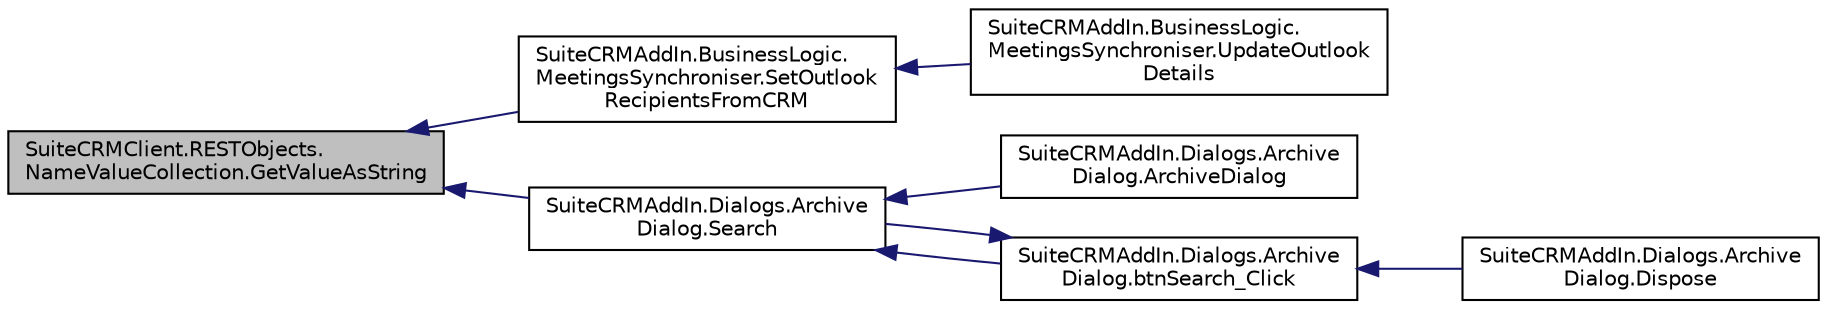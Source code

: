 digraph "SuiteCRMClient.RESTObjects.NameValueCollection.GetValueAsString"
{
  edge [fontname="Helvetica",fontsize="10",labelfontname="Helvetica",labelfontsize="10"];
  node [fontname="Helvetica",fontsize="10",shape=record];
  rankdir="LR";
  Node22 [label="SuiteCRMClient.RESTObjects.\lNameValueCollection.GetValueAsString",height=0.2,width=0.4,color="black", fillcolor="grey75", style="filled", fontcolor="black"];
  Node22 -> Node23 [dir="back",color="midnightblue",fontsize="10",style="solid",fontname="Helvetica"];
  Node23 [label="SuiteCRMAddIn.BusinessLogic.\lMeetingsSynchroniser.SetOutlook\lRecipientsFromCRM",height=0.2,width=0.4,color="black", fillcolor="white", style="filled",URL="$class_suite_c_r_m_add_in_1_1_business_logic_1_1_meetings_synchroniser.html#a2d11d345708fd85c9eabc30f862b8238",tooltip="Set up the recipients of the appointment represented by this olItem from this crmItem. "];
  Node23 -> Node24 [dir="back",color="midnightblue",fontsize="10",style="solid",fontname="Helvetica"];
  Node24 [label="SuiteCRMAddIn.BusinessLogic.\lMeetingsSynchroniser.UpdateOutlook\lDetails",height=0.2,width=0.4,color="black", fillcolor="white", style="filled",URL="$class_suite_c_r_m_add_in_1_1_business_logic_1_1_meetings_synchroniser.html#a8f0c99c95424ef0b2514bd3dfccda977"];
  Node22 -> Node25 [dir="back",color="midnightblue",fontsize="10",style="solid",fontname="Helvetica"];
  Node25 [label="SuiteCRMAddIn.Dialogs.Archive\lDialog.Search",height=0.2,width=0.4,color="black", fillcolor="white", style="filled",URL="$class_suite_c_r_m_add_in_1_1_dialogs_1_1_archive_dialog.html#aa32f4ff78e1a63423539f438efe11a8d",tooltip="Search CRM for records matching this search text, and populate the tree view with a tree of nodes rep..."];
  Node25 -> Node26 [dir="back",color="midnightblue",fontsize="10",style="solid",fontname="Helvetica"];
  Node26 [label="SuiteCRMAddIn.Dialogs.Archive\lDialog.ArchiveDialog",height=0.2,width=0.4,color="black", fillcolor="white", style="filled",URL="$class_suite_c_r_m_add_in_1_1_dialogs_1_1_archive_dialog.html#a6207d7b9b5b9c52e7834a3d5415a9c21"];
  Node25 -> Node27 [dir="back",color="midnightblue",fontsize="10",style="solid",fontname="Helvetica"];
  Node27 [label="SuiteCRMAddIn.Dialogs.Archive\lDialog.btnSearch_Click",height=0.2,width=0.4,color="black", fillcolor="white", style="filled",URL="$class_suite_c_r_m_add_in_1_1_dialogs_1_1_archive_dialog.html#a3160bc88861f266746f9631068fc9ed7"];
  Node27 -> Node25 [dir="back",color="midnightblue",fontsize="10",style="solid",fontname="Helvetica"];
  Node27 -> Node28 [dir="back",color="midnightblue",fontsize="10",style="solid",fontname="Helvetica"];
  Node28 [label="SuiteCRMAddIn.Dialogs.Archive\lDialog.Dispose",height=0.2,width=0.4,color="black", fillcolor="white", style="filled",URL="$class_suite_c_r_m_add_in_1_1_dialogs_1_1_archive_dialog.html#a1f34c87c999c13b787aab281472014cd",tooltip="Clean up any resources being used. "];
}
